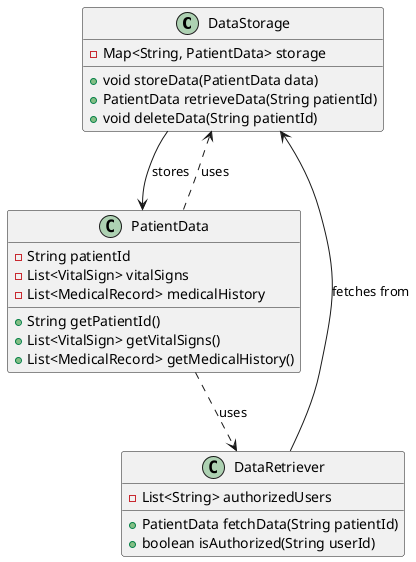 @startuml

class DataStorage {
  - Map<String, PatientData> storage
  + void storeData(PatientData data)
  + PatientData retrieveData(String patientId)
  + void deleteData(String patientId)
}

class PatientData {
  - String patientId
  - List<VitalSign> vitalSigns
  - List<MedicalRecord> medicalHistory
  + String getPatientId()
  + List<VitalSign> getVitalSigns()
  + List<MedicalRecord> getMedicalHistory()
}

class DataRetriever {
  - List<String> authorizedUsers
  + PatientData fetchData(String patientId)
  + boolean isAuthorized(String userId)
}

DataStorage --> PatientData : stores
DataRetriever --> DataStorage : fetches from
PatientData ..> DataStorage : uses
PatientData ..> DataRetriever : uses

@enduml


